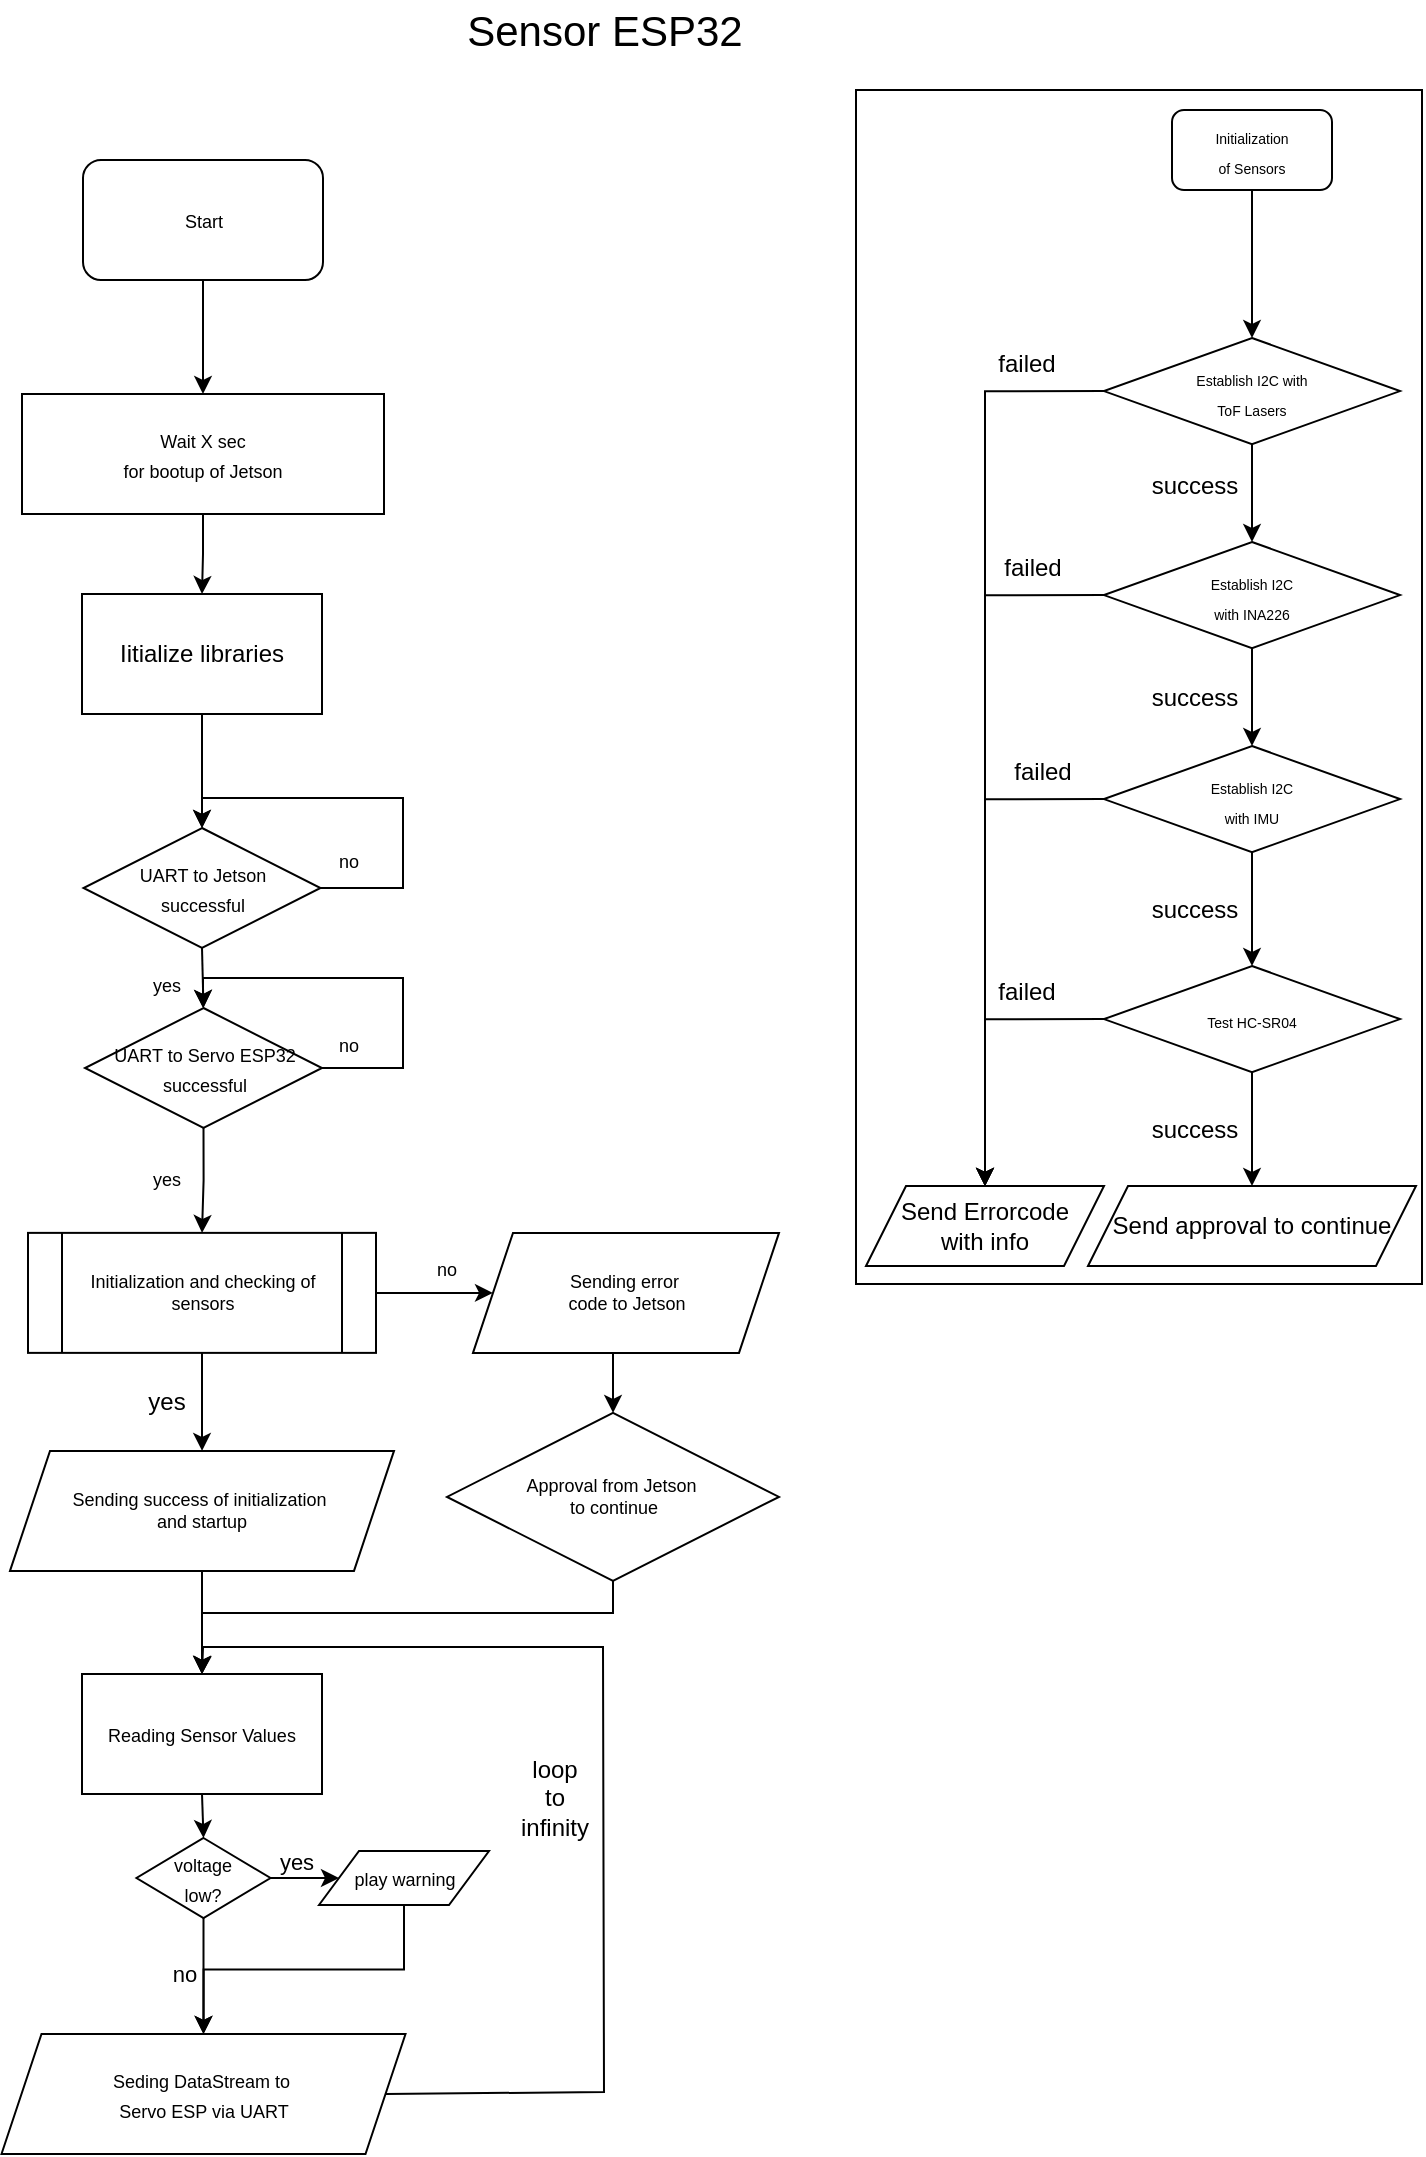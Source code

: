 <mxfile version="25.0.3">
  <diagram id="C5RBs43oDa-KdzZeNtuy" name="Page-1">
    <mxGraphModel dx="1185" dy="648" grid="0" gridSize="10" guides="1" tooltips="1" connect="1" arrows="1" fold="1" page="1" pageScale="1" pageWidth="827" pageHeight="1169" math="0" shadow="0">
      <root>
        <mxCell id="WIyWlLk6GJQsqaUBKTNV-0" />
        <mxCell id="WIyWlLk6GJQsqaUBKTNV-1" parent="WIyWlLk6GJQsqaUBKTNV-0" />
        <mxCell id="_hwv9tR_E8vKDguACiTg-63" value="" style="rounded=0;whiteSpace=wrap;html=1;" parent="WIyWlLk6GJQsqaUBKTNV-1" vertex="1">
          <mxGeometry x="539" y="83" width="283" height="597" as="geometry" />
        </mxCell>
        <mxCell id="_hwv9tR_E8vKDguACiTg-7" value="&lt;div&gt;&lt;font style=&quot;font-size: 7px;&quot;&gt;Initialization&lt;/font&gt;&lt;/div&gt;&lt;div&gt;&lt;font style=&quot;font-size: 7px;&quot;&gt;of Sensors&lt;br&gt;&lt;/font&gt;&lt;/div&gt;" style="rounded=1;whiteSpace=wrap;html=1;" parent="WIyWlLk6GJQsqaUBKTNV-1" vertex="1">
          <mxGeometry x="697" y="93" width="80" height="40" as="geometry" />
        </mxCell>
        <mxCell id="_hwv9tR_E8vKDguACiTg-9" value="&lt;div&gt;&lt;font style=&quot;font-size: 7px;&quot;&gt;Establish I2C with&lt;/font&gt;&lt;/div&gt;&lt;div&gt;&lt;font style=&quot;font-size: 7px;&quot;&gt;ToF Lasers&lt;br&gt;&lt;/font&gt; &lt;/div&gt;" style="rhombus;whiteSpace=wrap;html=1;" parent="WIyWlLk6GJQsqaUBKTNV-1" vertex="1">
          <mxGeometry x="663" y="207" width="148" height="53.12" as="geometry" />
        </mxCell>
        <mxCell id="_hwv9tR_E8vKDguACiTg-13" value="&lt;div&gt;Send Errorcode&lt;/div&gt;&lt;div&gt;with info&lt;br&gt;&lt;/div&gt;" style="shape=parallelogram;perimeter=parallelogramPerimeter;whiteSpace=wrap;html=1;fixedSize=1;" parent="WIyWlLk6GJQsqaUBKTNV-1" vertex="1">
          <mxGeometry x="544" y="631" width="119" height="40" as="geometry" />
        </mxCell>
        <mxCell id="_hwv9tR_E8vKDguACiTg-15" value="&lt;div&gt;&lt;font style=&quot;font-size: 7px;&quot;&gt;Establish I2C&lt;/font&gt;&lt;/div&gt;&lt;div&gt;&lt;font style=&quot;font-size: 7px;&quot;&gt;with INA226 &lt;br&gt;&lt;/font&gt; &lt;/div&gt;" style="rhombus;whiteSpace=wrap;html=1;" parent="WIyWlLk6GJQsqaUBKTNV-1" vertex="1">
          <mxGeometry x="663" y="309" width="148" height="53.12" as="geometry" />
        </mxCell>
        <mxCell id="_hwv9tR_E8vKDguACiTg-29" style="edgeStyle=orthogonalEdgeStyle;rounded=0;orthogonalLoop=1;jettySize=auto;html=1;exitX=0.5;exitY=1;exitDx=0;exitDy=0;entryX=0.5;entryY=0;entryDx=0;entryDy=0;" parent="WIyWlLk6GJQsqaUBKTNV-1" source="_hwv9tR_E8vKDguACiTg-16" target="_hwv9tR_E8vKDguACiTg-27" edge="1">
          <mxGeometry relative="1" as="geometry" />
        </mxCell>
        <mxCell id="_hwv9tR_E8vKDguACiTg-16" value="&lt;div&gt;&lt;font style=&quot;font-size: 7px;&quot;&gt;Establish I2C&lt;/font&gt;&lt;/div&gt;&lt;div&gt;&lt;font style=&quot;font-size: 7px;&quot;&gt;with IMU&lt;br&gt;&lt;/font&gt; &lt;/div&gt;" style="rhombus;whiteSpace=wrap;html=1;" parent="WIyWlLk6GJQsqaUBKTNV-1" vertex="1">
          <mxGeometry x="663" y="411" width="148" height="53.12" as="geometry" />
        </mxCell>
        <mxCell id="_hwv9tR_E8vKDguACiTg-0" value="&lt;div&gt;Sensor ESP32&lt;/div&gt;" style="text;html=1;align=center;verticalAlign=middle;whiteSpace=wrap;rounded=0;fontSize=21;" parent="WIyWlLk6GJQsqaUBKTNV-1" vertex="1">
          <mxGeometry x="292" y="38" width="243" height="30" as="geometry" />
        </mxCell>
        <mxCell id="_hwv9tR_E8vKDguACiTg-4" style="edgeStyle=orthogonalEdgeStyle;rounded=0;orthogonalLoop=1;jettySize=auto;html=1;exitX=0.5;exitY=1;exitDx=0;exitDy=0;entryX=0.5;entryY=0;entryDx=0;entryDy=0;" parent="WIyWlLk6GJQsqaUBKTNV-1" source="_hwv9tR_E8vKDguACiTg-2" target="_hwv9tR_E8vKDguACiTg-3" edge="1">
          <mxGeometry relative="1" as="geometry" />
        </mxCell>
        <mxCell id="_hwv9tR_E8vKDguACiTg-2" value="&lt;font style=&quot;font-size: 9px;&quot;&gt;Start&lt;/font&gt;" style="rounded=1;whiteSpace=wrap;html=1;" parent="WIyWlLk6GJQsqaUBKTNV-1" vertex="1">
          <mxGeometry x="152.5" y="118" width="120" height="60" as="geometry" />
        </mxCell>
        <mxCell id="sx8V6jigU9jlCn_8tGGP-2" style="edgeStyle=orthogonalEdgeStyle;rounded=0;orthogonalLoop=1;jettySize=auto;html=1;exitX=0.5;exitY=1;exitDx=0;exitDy=0;entryX=0.5;entryY=0;entryDx=0;entryDy=0;" parent="WIyWlLk6GJQsqaUBKTNV-1" source="_hwv9tR_E8vKDguACiTg-3" target="sx8V6jigU9jlCn_8tGGP-0" edge="1">
          <mxGeometry relative="1" as="geometry" />
        </mxCell>
        <mxCell id="_hwv9tR_E8vKDguACiTg-3" value="&lt;div&gt;&lt;font style=&quot;font-size: 9px;&quot;&gt;Wait X sec&lt;/font&gt;&lt;/div&gt;&lt;div&gt;&lt;font style=&quot;font-size: 9px;&quot;&gt;for bootup of Jetson&lt;br&gt;&lt;/font&gt;&lt;/div&gt;" style="rounded=0;whiteSpace=wrap;html=1;" parent="WIyWlLk6GJQsqaUBKTNV-1" vertex="1">
          <mxGeometry x="122" y="235" width="181" height="60" as="geometry" />
        </mxCell>
        <mxCell id="_hwv9tR_E8vKDguACiTg-58" style="edgeStyle=orthogonalEdgeStyle;rounded=0;orthogonalLoop=1;jettySize=auto;html=1;exitX=1;exitY=0.5;exitDx=0;exitDy=0;entryX=0;entryY=0.5;entryDx=0;entryDy=0;" parent="WIyWlLk6GJQsqaUBKTNV-1" source="_hwv9tR_E8vKDguACiTg-5" target="_hwv9tR_E8vKDguACiTg-57" edge="1">
          <mxGeometry relative="1" as="geometry" />
        </mxCell>
        <mxCell id="_hwv9tR_E8vKDguACiTg-68" style="edgeStyle=orthogonalEdgeStyle;rounded=0;orthogonalLoop=1;jettySize=auto;html=1;exitX=0.5;exitY=1;exitDx=0;exitDy=0;entryX=0.5;entryY=0;entryDx=0;entryDy=0;" parent="WIyWlLk6GJQsqaUBKTNV-1" source="_hwv9tR_E8vKDguACiTg-5" target="_hwv9tR_E8vKDguACiTg-64" edge="1">
          <mxGeometry relative="1" as="geometry" />
        </mxCell>
        <mxCell id="_hwv9tR_E8vKDguACiTg-5" value="&lt;div&gt;Initialization and checking of sensors&lt;/div&gt;" style="shape=process;whiteSpace=wrap;html=1;backgroundOutline=1;fontSize=9;" parent="WIyWlLk6GJQsqaUBKTNV-1" vertex="1">
          <mxGeometry x="125" y="654.44" width="174" height="60" as="geometry" />
        </mxCell>
        <mxCell id="_hwv9tR_E8vKDguACiTg-11" style="edgeStyle=orthogonalEdgeStyle;rounded=0;orthogonalLoop=1;jettySize=auto;html=1;exitX=0.5;exitY=1;exitDx=0;exitDy=0;entryX=0.5;entryY=0;entryDx=0;entryDy=0;" parent="WIyWlLk6GJQsqaUBKTNV-1" source="_hwv9tR_E8vKDguACiTg-7" target="_hwv9tR_E8vKDguACiTg-9" edge="1">
          <mxGeometry relative="1" as="geometry" />
        </mxCell>
        <mxCell id="_hwv9tR_E8vKDguACiTg-12" style="edgeStyle=orthogonalEdgeStyle;rounded=0;orthogonalLoop=1;jettySize=auto;html=1;exitX=0;exitY=0.5;exitDx=0;exitDy=0;entryX=0.5;entryY=0;entryDx=0;entryDy=0;" parent="WIyWlLk6GJQsqaUBKTNV-1" source="_hwv9tR_E8vKDguACiTg-9" target="_hwv9tR_E8vKDguACiTg-13" edge="1">
          <mxGeometry relative="1" as="geometry">
            <mxPoint x="520.966" y="582.207" as="targetPoint" />
          </mxGeometry>
        </mxCell>
        <mxCell id="_hwv9tR_E8vKDguACiTg-17" style="edgeStyle=orthogonalEdgeStyle;rounded=0;orthogonalLoop=1;jettySize=auto;html=1;exitX=0.5;exitY=1;exitDx=0;exitDy=0;entryX=0.5;entryY=0;entryDx=0;entryDy=0;" parent="WIyWlLk6GJQsqaUBKTNV-1" source="_hwv9tR_E8vKDguACiTg-9" target="_hwv9tR_E8vKDguACiTg-15" edge="1">
          <mxGeometry relative="1" as="geometry" />
        </mxCell>
        <mxCell id="_hwv9tR_E8vKDguACiTg-14" value="failed" style="text;html=1;align=center;verticalAlign=middle;resizable=0;points=[];autosize=1;strokeColor=none;fillColor=none;" parent="WIyWlLk6GJQsqaUBKTNV-1" vertex="1">
          <mxGeometry x="600" y="207" width="47" height="26" as="geometry" />
        </mxCell>
        <mxCell id="_hwv9tR_E8vKDguACiTg-18" style="edgeStyle=orthogonalEdgeStyle;rounded=0;orthogonalLoop=1;jettySize=auto;html=1;exitX=0.5;exitY=1;exitDx=0;exitDy=0;entryX=0.5;entryY=0;entryDx=0;entryDy=0;" parent="WIyWlLk6GJQsqaUBKTNV-1" source="_hwv9tR_E8vKDguACiTg-15" target="_hwv9tR_E8vKDguACiTg-16" edge="1">
          <mxGeometry relative="1" as="geometry" />
        </mxCell>
        <mxCell id="_hwv9tR_E8vKDguACiTg-21" style="edgeStyle=orthogonalEdgeStyle;rounded=0;orthogonalLoop=1;jettySize=auto;html=1;exitX=0;exitY=0.5;exitDx=0;exitDy=0;entryX=0.5;entryY=0;entryDx=0;entryDy=0;" parent="WIyWlLk6GJQsqaUBKTNV-1" source="_hwv9tR_E8vKDguACiTg-15" target="_hwv9tR_E8vKDguACiTg-13" edge="1">
          <mxGeometry relative="1" as="geometry" />
        </mxCell>
        <mxCell id="_hwv9tR_E8vKDguACiTg-22" style="edgeStyle=orthogonalEdgeStyle;rounded=0;orthogonalLoop=1;jettySize=auto;html=1;exitX=0;exitY=0.5;exitDx=0;exitDy=0;entryX=0.5;entryY=0;entryDx=0;entryDy=0;" parent="WIyWlLk6GJQsqaUBKTNV-1" source="_hwv9tR_E8vKDguACiTg-16" target="_hwv9tR_E8vKDguACiTg-13" edge="1">
          <mxGeometry relative="1" as="geometry" />
        </mxCell>
        <mxCell id="_hwv9tR_E8vKDguACiTg-25" value="failed" style="text;html=1;align=center;verticalAlign=middle;resizable=0;points=[];autosize=1;strokeColor=none;fillColor=none;" parent="WIyWlLk6GJQsqaUBKTNV-1" vertex="1">
          <mxGeometry x="603" y="309" width="47" height="26" as="geometry" />
        </mxCell>
        <mxCell id="_hwv9tR_E8vKDguACiTg-26" value="failed" style="text;html=1;align=center;verticalAlign=middle;resizable=0;points=[];autosize=1;strokeColor=none;fillColor=none;" parent="WIyWlLk6GJQsqaUBKTNV-1" vertex="1">
          <mxGeometry x="608" y="411" width="47" height="26" as="geometry" />
        </mxCell>
        <mxCell id="_hwv9tR_E8vKDguACiTg-30" style="edgeStyle=orthogonalEdgeStyle;rounded=0;orthogonalLoop=1;jettySize=auto;html=1;exitX=0;exitY=0.5;exitDx=0;exitDy=0;" parent="WIyWlLk6GJQsqaUBKTNV-1" source="_hwv9tR_E8vKDguACiTg-27" target="_hwv9tR_E8vKDguACiTg-13" edge="1">
          <mxGeometry relative="1" as="geometry" />
        </mxCell>
        <mxCell id="_hwv9tR_E8vKDguACiTg-33" style="edgeStyle=orthogonalEdgeStyle;rounded=0;orthogonalLoop=1;jettySize=auto;html=1;exitX=0.5;exitY=1;exitDx=0;exitDy=0;entryX=0.5;entryY=0;entryDx=0;entryDy=0;" parent="WIyWlLk6GJQsqaUBKTNV-1" source="_hwv9tR_E8vKDguACiTg-27" target="_hwv9tR_E8vKDguACiTg-32" edge="1">
          <mxGeometry relative="1" as="geometry" />
        </mxCell>
        <mxCell id="_hwv9tR_E8vKDguACiTg-27" value="&lt;font style=&quot;font-size: 7px;&quot;&gt;Test HC-SR04&lt;/font&gt;" style="rhombus;whiteSpace=wrap;html=1;" parent="WIyWlLk6GJQsqaUBKTNV-1" vertex="1">
          <mxGeometry x="663" y="521" width="148" height="53.12" as="geometry" />
        </mxCell>
        <mxCell id="_hwv9tR_E8vKDguACiTg-31" value="failed" style="text;html=1;align=center;verticalAlign=middle;resizable=0;points=[];autosize=1;strokeColor=none;fillColor=none;" parent="WIyWlLk6GJQsqaUBKTNV-1" vertex="1">
          <mxGeometry x="600" y="521" width="47" height="26" as="geometry" />
        </mxCell>
        <mxCell id="_hwv9tR_E8vKDguACiTg-32" value="Send approval to continue" style="shape=parallelogram;perimeter=parallelogramPerimeter;whiteSpace=wrap;html=1;fixedSize=1;" parent="WIyWlLk6GJQsqaUBKTNV-1" vertex="1">
          <mxGeometry x="655" y="631" width="164" height="40" as="geometry" />
        </mxCell>
        <mxCell id="_hwv9tR_E8vKDguACiTg-35" value="success" style="text;html=1;align=center;verticalAlign=middle;resizable=0;points=[];autosize=1;strokeColor=none;fillColor=none;" parent="WIyWlLk6GJQsqaUBKTNV-1" vertex="1">
          <mxGeometry x="677" y="268" width="61" height="26" as="geometry" />
        </mxCell>
        <mxCell id="_hwv9tR_E8vKDguACiTg-36" value="success" style="text;html=1;align=center;verticalAlign=middle;resizable=0;points=[];autosize=1;strokeColor=none;fillColor=none;" parent="WIyWlLk6GJQsqaUBKTNV-1" vertex="1">
          <mxGeometry x="677" y="374" width="61" height="26" as="geometry" />
        </mxCell>
        <mxCell id="_hwv9tR_E8vKDguACiTg-37" value="success" style="text;html=1;align=center;verticalAlign=middle;resizable=0;points=[];autosize=1;strokeColor=none;fillColor=none;" parent="WIyWlLk6GJQsqaUBKTNV-1" vertex="1">
          <mxGeometry x="677" y="480" width="61" height="26" as="geometry" />
        </mxCell>
        <mxCell id="_hwv9tR_E8vKDguACiTg-38" value="success" style="text;html=1;align=center;verticalAlign=middle;resizable=0;points=[];autosize=1;strokeColor=none;fillColor=none;" parent="WIyWlLk6GJQsqaUBKTNV-1" vertex="1">
          <mxGeometry x="677" y="590" width="61" height="26" as="geometry" />
        </mxCell>
        <mxCell id="_hwv9tR_E8vKDguACiTg-45" style="edgeStyle=orthogonalEdgeStyle;rounded=0;orthogonalLoop=1;jettySize=auto;html=1;exitX=0.5;exitY=1;exitDx=0;exitDy=0;entryX=0.5;entryY=0;entryDx=0;entryDy=0;" parent="WIyWlLk6GJQsqaUBKTNV-1" source="_hwv9tR_E8vKDguACiTg-39" target="_hwv9tR_E8vKDguACiTg-44" edge="1">
          <mxGeometry relative="1" as="geometry" />
        </mxCell>
        <mxCell id="_hwv9tR_E8vKDguACiTg-39" value="&lt;div&gt;&lt;font style=&quot;font-size: 9px;&quot;&gt;UART to Jetson &lt;br&gt;&lt;/font&gt;&lt;/div&gt;&lt;div&gt;&lt;font style=&quot;font-size: 9px;&quot;&gt;successful&lt;br&gt;&lt;/font&gt;&lt;/div&gt;" style="rhombus;whiteSpace=wrap;html=1;" parent="WIyWlLk6GJQsqaUBKTNV-1" vertex="1">
          <mxGeometry x="152.75" y="452" width="118.5" height="60" as="geometry" />
        </mxCell>
        <mxCell id="_hwv9tR_E8vKDguACiTg-56" style="edgeStyle=orthogonalEdgeStyle;rounded=0;orthogonalLoop=1;jettySize=auto;html=1;exitX=0.5;exitY=1;exitDx=0;exitDy=0;" parent="WIyWlLk6GJQsqaUBKTNV-1" source="_hwv9tR_E8vKDguACiTg-44" target="_hwv9tR_E8vKDguACiTg-5" edge="1">
          <mxGeometry relative="1" as="geometry" />
        </mxCell>
        <mxCell id="_hwv9tR_E8vKDguACiTg-44" value="&lt;div&gt;&lt;font style=&quot;font-size: 9px;&quot;&gt;UART to Servo ESP32 &lt;br&gt;&lt;/font&gt;&lt;/div&gt;&lt;div&gt;&lt;font style=&quot;font-size: 9px;&quot;&gt;successful&lt;br&gt;&lt;/font&gt;&lt;/div&gt;" style="rhombus;whiteSpace=wrap;html=1;" parent="WIyWlLk6GJQsqaUBKTNV-1" vertex="1">
          <mxGeometry x="153.5" y="542" width="118.5" height="60" as="geometry" />
        </mxCell>
        <mxCell id="_hwv9tR_E8vKDguACiTg-46" style="edgeStyle=orthogonalEdgeStyle;rounded=0;orthogonalLoop=1;jettySize=auto;html=1;exitX=1;exitY=0.5;exitDx=0;exitDy=0;entryX=0.5;entryY=0;entryDx=0;entryDy=0;" parent="WIyWlLk6GJQsqaUBKTNV-1" source="_hwv9tR_E8vKDguACiTg-44" target="_hwv9tR_E8vKDguACiTg-44" edge="1">
          <mxGeometry relative="1" as="geometry">
            <Array as="points">
              <mxPoint x="312.5" y="572" />
              <mxPoint x="312.5" y="527" />
              <mxPoint x="212.5" y="527" />
              <mxPoint x="212.5" y="542" />
            </Array>
          </mxGeometry>
        </mxCell>
        <mxCell id="_hwv9tR_E8vKDguACiTg-47" value="&lt;font style=&quot;font-size: 9px;&quot;&gt;no&lt;/font&gt;" style="text;html=1;align=center;verticalAlign=middle;resizable=0;points=[];autosize=1;strokeColor=none;fillColor=none;" parent="WIyWlLk6GJQsqaUBKTNV-1" vertex="1">
          <mxGeometry x="270.5" y="546.56" width="28" height="26" as="geometry" />
        </mxCell>
        <mxCell id="_hwv9tR_E8vKDguACiTg-48" value="yes" style="text;html=1;align=center;verticalAlign=middle;resizable=0;points=[];autosize=1;strokeColor=none;fillColor=none;fontSize=9;" parent="WIyWlLk6GJQsqaUBKTNV-1" vertex="1">
          <mxGeometry x="178" y="519" width="32" height="23" as="geometry" />
        </mxCell>
        <mxCell id="_hwv9tR_E8vKDguACiTg-49" value="&lt;div&gt;yes&lt;/div&gt;" style="text;html=1;align=center;verticalAlign=middle;resizable=0;points=[];autosize=1;strokeColor=none;fillColor=none;fontSize=9;" parent="WIyWlLk6GJQsqaUBKTNV-1" vertex="1">
          <mxGeometry x="177.5" y="616" width="32" height="23" as="geometry" />
        </mxCell>
        <mxCell id="_hwv9tR_E8vKDguACiTg-54" style="edgeStyle=orthogonalEdgeStyle;rounded=0;orthogonalLoop=1;jettySize=auto;html=1;exitX=1;exitY=0.5;exitDx=0;exitDy=0;entryX=0.5;entryY=0;entryDx=0;entryDy=0;" parent="WIyWlLk6GJQsqaUBKTNV-1" source="_hwv9tR_E8vKDguACiTg-39" target="_hwv9tR_E8vKDguACiTg-39" edge="1">
          <mxGeometry relative="1" as="geometry">
            <Array as="points">
              <mxPoint x="312.5" y="482" />
              <mxPoint x="312.5" y="437" />
              <mxPoint x="211.5" y="437" />
            </Array>
          </mxGeometry>
        </mxCell>
        <mxCell id="_hwv9tR_E8vKDguACiTg-55" value="&lt;font style=&quot;font-size: 9px;&quot;&gt;no&lt;/font&gt;" style="text;html=1;align=center;verticalAlign=middle;resizable=0;points=[];autosize=1;strokeColor=none;fillColor=none;" parent="WIyWlLk6GJQsqaUBKTNV-1" vertex="1">
          <mxGeometry x="270.5" y="455" width="28" height="26" as="geometry" />
        </mxCell>
        <mxCell id="_hwv9tR_E8vKDguACiTg-62" style="edgeStyle=orthogonalEdgeStyle;rounded=0;orthogonalLoop=1;jettySize=auto;html=1;exitX=0.5;exitY=1;exitDx=0;exitDy=0;entryX=0.5;entryY=0;entryDx=0;entryDy=0;" parent="WIyWlLk6GJQsqaUBKTNV-1" source="_hwv9tR_E8vKDguACiTg-57" target="_hwv9tR_E8vKDguACiTg-59" edge="1">
          <mxGeometry relative="1" as="geometry" />
        </mxCell>
        <mxCell id="_hwv9tR_E8vKDguACiTg-57" value="&lt;div&gt;Sending error&amp;nbsp;&lt;/div&gt;&lt;div&gt;code to Jetson&lt;/div&gt;" style="shape=parallelogram;perimeter=parallelogramPerimeter;whiteSpace=wrap;html=1;fixedSize=1;fontSize=9;" parent="WIyWlLk6GJQsqaUBKTNV-1" vertex="1">
          <mxGeometry x="347.5" y="654.44" width="153" height="60" as="geometry" />
        </mxCell>
        <mxCell id="_hwv9tR_E8vKDguACiTg-73" style="edgeStyle=orthogonalEdgeStyle;rounded=0;orthogonalLoop=1;jettySize=auto;html=1;exitX=0.5;exitY=1;exitDx=0;exitDy=0;entryX=0.5;entryY=0;entryDx=0;entryDy=0;" parent="WIyWlLk6GJQsqaUBKTNV-1" source="_hwv9tR_E8vKDguACiTg-59" target="_hwv9tR_E8vKDguACiTg-69" edge="1">
          <mxGeometry relative="1" as="geometry">
            <Array as="points">
              <mxPoint x="417.5" y="844.44" />
              <mxPoint x="212.5" y="844.44" />
            </Array>
          </mxGeometry>
        </mxCell>
        <mxCell id="_hwv9tR_E8vKDguACiTg-59" value="&lt;div&gt;Approval from Jetson&amp;nbsp;&lt;/div&gt;&lt;div&gt;to continue&lt;/div&gt;" style="rhombus;whiteSpace=wrap;html=1;fontSize=9;" parent="WIyWlLk6GJQsqaUBKTNV-1" vertex="1">
          <mxGeometry x="334.5" y="744.44" width="166" height="84" as="geometry" />
        </mxCell>
        <mxCell id="_hwv9tR_E8vKDguACiTg-71" style="edgeStyle=orthogonalEdgeStyle;rounded=0;orthogonalLoop=1;jettySize=auto;html=1;exitX=0.5;exitY=1;exitDx=0;exitDy=0;entryX=0.5;entryY=0;entryDx=0;entryDy=0;" parent="WIyWlLk6GJQsqaUBKTNV-1" source="_hwv9tR_E8vKDguACiTg-64" target="_hwv9tR_E8vKDguACiTg-69" edge="1">
          <mxGeometry relative="1" as="geometry" />
        </mxCell>
        <mxCell id="_hwv9tR_E8vKDguACiTg-64" value="&lt;div&gt;Sending success of initialization&amp;nbsp;&lt;/div&gt;&lt;div&gt;and startup&lt;/div&gt;" style="shape=parallelogram;perimeter=parallelogramPerimeter;whiteSpace=wrap;html=1;fixedSize=1;fontSize=9;" parent="WIyWlLk6GJQsqaUBKTNV-1" vertex="1">
          <mxGeometry x="116" y="763.44" width="192" height="60" as="geometry" />
        </mxCell>
        <mxCell id="_hwv9tR_E8vKDguACiTg-65" value="no" style="text;html=1;align=center;verticalAlign=middle;resizable=0;points=[];autosize=1;strokeColor=none;fillColor=none;fontSize=9;" parent="WIyWlLk6GJQsqaUBKTNV-1" vertex="1">
          <mxGeometry x="319.5" y="661.44" width="28" height="23" as="geometry" />
        </mxCell>
        <mxCell id="7mVsBppxYRM3f-fTi8ju-1" style="edgeStyle=orthogonalEdgeStyle;rounded=0;orthogonalLoop=1;jettySize=auto;html=1;exitX=0.5;exitY=1;exitDx=0;exitDy=0;entryX=0.5;entryY=0;entryDx=0;entryDy=0;" edge="1" parent="WIyWlLk6GJQsqaUBKTNV-1" source="_hwv9tR_E8vKDguACiTg-69" target="7mVsBppxYRM3f-fTi8ju-0">
          <mxGeometry relative="1" as="geometry" />
        </mxCell>
        <mxCell id="_hwv9tR_E8vKDguACiTg-69" value="&lt;font style=&quot;font-size: 9px;&quot;&gt;Reading Sensor Values&lt;/font&gt;" style="rounded=0;whiteSpace=wrap;html=1;" parent="WIyWlLk6GJQsqaUBKTNV-1" vertex="1">
          <mxGeometry x="152" y="875" width="120" height="60" as="geometry" />
        </mxCell>
        <mxCell id="_hwv9tR_E8vKDguACiTg-70" value="&lt;div&gt;&lt;font style=&quot;font-size: 9px;&quot;&gt;Seding DataStream to&amp;nbsp;&lt;/font&gt;&lt;/div&gt;&lt;div&gt;&lt;font style=&quot;font-size: 9px;&quot;&gt;Servo ESP via UART&lt;/font&gt;&lt;/div&gt;" style="shape=parallelogram;perimeter=parallelogramPerimeter;whiteSpace=wrap;html=1;fixedSize=1;" parent="WIyWlLk6GJQsqaUBKTNV-1" vertex="1">
          <mxGeometry x="111.75" y="1055" width="202" height="60" as="geometry" />
        </mxCell>
        <mxCell id="_hwv9tR_E8vKDguACiTg-72" value="yes" style="text;html=1;align=center;verticalAlign=middle;resizable=0;points=[];autosize=1;strokeColor=none;fillColor=none;" parent="WIyWlLk6GJQsqaUBKTNV-1" vertex="1">
          <mxGeometry x="175" y="726.44" width="37" height="26" as="geometry" />
        </mxCell>
        <mxCell id="_hwv9tR_E8vKDguACiTg-75" value="" style="endArrow=classic;html=1;rounded=0;exitX=1;exitY=0.5;exitDx=0;exitDy=0;entryX=0.5;entryY=0;entryDx=0;entryDy=0;" parent="WIyWlLk6GJQsqaUBKTNV-1" source="_hwv9tR_E8vKDguACiTg-70" target="_hwv9tR_E8vKDguACiTg-69" edge="1">
          <mxGeometry width="50" height="50" relative="1" as="geometry">
            <mxPoint x="409.5" y="983.44" as="sourcePoint" />
            <mxPoint x="212.5" y="864.44" as="targetPoint" />
            <Array as="points">
              <mxPoint x="413" y="1084" />
              <mxPoint x="412.5" y="861.44" />
              <mxPoint x="212.5" y="861.44" />
            </Array>
          </mxGeometry>
        </mxCell>
        <mxCell id="_hwv9tR_E8vKDguACiTg-76" value="&lt;div&gt;loop&lt;/div&gt;&lt;div&gt;to&lt;/div&gt;&lt;div&gt;infinity&lt;br&gt;&lt;/div&gt;" style="text;html=1;align=center;verticalAlign=middle;resizable=0;points=[];autosize=1;strokeColor=none;fillColor=none;" parent="WIyWlLk6GJQsqaUBKTNV-1" vertex="1">
          <mxGeometry x="361.5" y="909.44" width="52" height="55" as="geometry" />
        </mxCell>
        <mxCell id="sx8V6jigU9jlCn_8tGGP-1" style="edgeStyle=orthogonalEdgeStyle;rounded=0;orthogonalLoop=1;jettySize=auto;html=1;exitX=0.5;exitY=1;exitDx=0;exitDy=0;entryX=0.5;entryY=0;entryDx=0;entryDy=0;" parent="WIyWlLk6GJQsqaUBKTNV-1" source="sx8V6jigU9jlCn_8tGGP-0" target="_hwv9tR_E8vKDguACiTg-39" edge="1">
          <mxGeometry relative="1" as="geometry" />
        </mxCell>
        <mxCell id="sx8V6jigU9jlCn_8tGGP-0" value="&lt;div&gt;Iitialize libraries&lt;/div&gt;" style="rounded=0;whiteSpace=wrap;html=1;" parent="WIyWlLk6GJQsqaUBKTNV-1" vertex="1">
          <mxGeometry x="152" y="335" width="120" height="60" as="geometry" />
        </mxCell>
        <mxCell id="7mVsBppxYRM3f-fTi8ju-2" style="edgeStyle=orthogonalEdgeStyle;rounded=0;orthogonalLoop=1;jettySize=auto;html=1;exitX=0.5;exitY=1;exitDx=0;exitDy=0;entryX=0.5;entryY=0;entryDx=0;entryDy=0;" edge="1" parent="WIyWlLk6GJQsqaUBKTNV-1" source="7mVsBppxYRM3f-fTi8ju-0" target="_hwv9tR_E8vKDguACiTg-70">
          <mxGeometry relative="1" as="geometry" />
        </mxCell>
        <mxCell id="7mVsBppxYRM3f-fTi8ju-4" value="&lt;div&gt;no&lt;/div&gt;" style="edgeLabel;html=1;align=center;verticalAlign=middle;resizable=0;points=[];" vertex="1" connectable="0" parent="7mVsBppxYRM3f-fTi8ju-2">
          <mxGeometry x="-0.165" y="-1" relative="1" as="geometry">
            <mxPoint x="-9" y="4" as="offset" />
          </mxGeometry>
        </mxCell>
        <mxCell id="7mVsBppxYRM3f-fTi8ju-5" style="edgeStyle=orthogonalEdgeStyle;rounded=0;orthogonalLoop=1;jettySize=auto;html=1;exitX=1;exitY=0.5;exitDx=0;exitDy=0;entryX=0;entryY=0.5;entryDx=0;entryDy=0;" edge="1" parent="WIyWlLk6GJQsqaUBKTNV-1" source="7mVsBppxYRM3f-fTi8ju-0" target="7mVsBppxYRM3f-fTi8ju-3">
          <mxGeometry relative="1" as="geometry" />
        </mxCell>
        <mxCell id="7mVsBppxYRM3f-fTi8ju-7" value="yes" style="edgeLabel;html=1;align=center;verticalAlign=middle;resizable=0;points=[];" vertex="1" connectable="0" parent="7mVsBppxYRM3f-fTi8ju-5">
          <mxGeometry x="-0.289" y="2" relative="1" as="geometry">
            <mxPoint y="-6" as="offset" />
          </mxGeometry>
        </mxCell>
        <mxCell id="7mVsBppxYRM3f-fTi8ju-0" value="&lt;div&gt;&lt;font style=&quot;font-size: 9px;&quot;&gt;voltage&lt;/font&gt;&lt;/div&gt;&lt;div&gt;&lt;font style=&quot;font-size: 9px;&quot;&gt;low?&lt;br&gt;&lt;/font&gt;&lt;/div&gt;" style="rhombus;whiteSpace=wrap;html=1;" vertex="1" parent="WIyWlLk6GJQsqaUBKTNV-1">
          <mxGeometry x="179.25" y="957" width="67" height="40" as="geometry" />
        </mxCell>
        <mxCell id="7mVsBppxYRM3f-fTi8ju-6" style="edgeStyle=orthogonalEdgeStyle;rounded=0;orthogonalLoop=1;jettySize=auto;html=1;exitX=0.5;exitY=1;exitDx=0;exitDy=0;entryX=0.5;entryY=0;entryDx=0;entryDy=0;" edge="1" parent="WIyWlLk6GJQsqaUBKTNV-1" source="7mVsBppxYRM3f-fTi8ju-3" target="_hwv9tR_E8vKDguACiTg-70">
          <mxGeometry relative="1" as="geometry" />
        </mxCell>
        <mxCell id="7mVsBppxYRM3f-fTi8ju-3" value="&lt;font style=&quot;font-size: 9px;&quot;&gt;play warning&lt;/font&gt;" style="shape=parallelogram;perimeter=parallelogramPerimeter;whiteSpace=wrap;html=1;fixedSize=1;" vertex="1" parent="WIyWlLk6GJQsqaUBKTNV-1">
          <mxGeometry x="270.5" y="963.5" width="85" height="27" as="geometry" />
        </mxCell>
      </root>
    </mxGraphModel>
  </diagram>
</mxfile>
